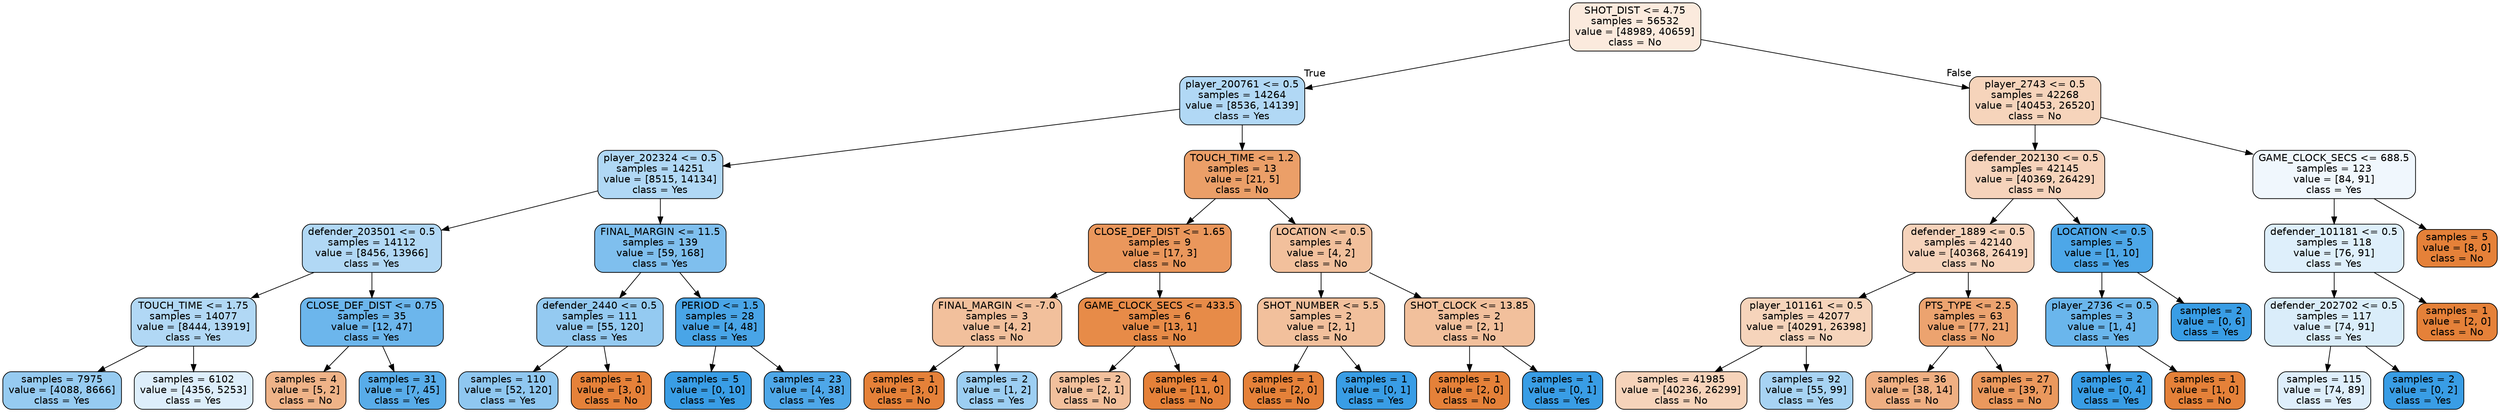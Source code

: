 digraph Tree {
node [shape=box, style="filled, rounded", color="black", fontname=helvetica] ;
edge [fontname=helvetica] ;
0 [label="SHOT_DIST <= 4.75\nsamples = 56532\nvalue = [48989, 40659]\nclass = No", fillcolor="#fbeadd"] ;
1 [label="player_200761 <= 0.5\nsamples = 14264\nvalue = [8536, 14139]\nclass = Yes", fillcolor="#b1d8f5"] ;
0 -> 1 [labeldistance=2.5, labelangle=45, headlabel="True"] ;
2 [label="player_202324 <= 0.5\nsamples = 14251\nvalue = [8515, 14134]\nclass = Yes", fillcolor="#b0d8f5"] ;
1 -> 2 ;
3 [label="defender_203501 <= 0.5\nsamples = 14112\nvalue = [8456, 13966]\nclass = Yes", fillcolor="#b1d8f5"] ;
2 -> 3 ;
4 [label="TOUCH_TIME <= 1.75\nsamples = 14077\nvalue = [8444, 13919]\nclass = Yes", fillcolor="#b1d8f5"] ;
3 -> 4 ;
5 [label="samples = 7975\nvalue = [4088, 8666]\nclass = Yes", fillcolor="#96cbf1"] ;
4 -> 5 ;
6 [label="samples = 6102\nvalue = [4356, 5253]\nclass = Yes", fillcolor="#ddeefb"] ;
4 -> 6 ;
7 [label="CLOSE_DEF_DIST <= 0.75\nsamples = 35\nvalue = [12, 47]\nclass = Yes", fillcolor="#6cb6ec"] ;
3 -> 7 ;
8 [label="samples = 4\nvalue = [5, 2]\nclass = No", fillcolor="#efb388"] ;
7 -> 8 ;
9 [label="samples = 31\nvalue = [7, 45]\nclass = Yes", fillcolor="#58ace9"] ;
7 -> 9 ;
10 [label="FINAL_MARGIN <= 11.5\nsamples = 139\nvalue = [59, 168]\nclass = Yes", fillcolor="#7fbfee"] ;
2 -> 10 ;
11 [label="defender_2440 <= 0.5\nsamples = 111\nvalue = [55, 120]\nclass = Yes", fillcolor="#94caf1"] ;
10 -> 11 ;
12 [label="samples = 110\nvalue = [52, 120]\nclass = Yes", fillcolor="#8fc7f0"] ;
11 -> 12 ;
13 [label="samples = 1\nvalue = [3, 0]\nclass = No", fillcolor="#e58139"] ;
11 -> 13 ;
14 [label="PERIOD <= 1.5\nsamples = 28\nvalue = [4, 48]\nclass = Yes", fillcolor="#49a5e7"] ;
10 -> 14 ;
15 [label="samples = 5\nvalue = [0, 10]\nclass = Yes", fillcolor="#399de5"] ;
14 -> 15 ;
16 [label="samples = 23\nvalue = [4, 38]\nclass = Yes", fillcolor="#4ea7e8"] ;
14 -> 16 ;
17 [label="TOUCH_TIME <= 1.2\nsamples = 13\nvalue = [21, 5]\nclass = No", fillcolor="#eb9f68"] ;
1 -> 17 ;
18 [label="CLOSE_DEF_DIST <= 1.65\nsamples = 9\nvalue = [17, 3]\nclass = No", fillcolor="#ea975c"] ;
17 -> 18 ;
19 [label="FINAL_MARGIN <= -7.0\nsamples = 3\nvalue = [4, 2]\nclass = No", fillcolor="#f2c09c"] ;
18 -> 19 ;
20 [label="samples = 1\nvalue = [3, 0]\nclass = No", fillcolor="#e58139"] ;
19 -> 20 ;
21 [label="samples = 2\nvalue = [1, 2]\nclass = Yes", fillcolor="#9ccef2"] ;
19 -> 21 ;
22 [label="GAME_CLOCK_SECS <= 433.5\nsamples = 6\nvalue = [13, 1]\nclass = No", fillcolor="#e78b48"] ;
18 -> 22 ;
23 [label="samples = 2\nvalue = [2, 1]\nclass = No", fillcolor="#f2c09c"] ;
22 -> 23 ;
24 [label="samples = 4\nvalue = [11, 0]\nclass = No", fillcolor="#e58139"] ;
22 -> 24 ;
25 [label="LOCATION <= 0.5\nsamples = 4\nvalue = [4, 2]\nclass = No", fillcolor="#f2c09c"] ;
17 -> 25 ;
26 [label="SHOT_NUMBER <= 5.5\nsamples = 2\nvalue = [2, 1]\nclass = No", fillcolor="#f2c09c"] ;
25 -> 26 ;
27 [label="samples = 1\nvalue = [2, 0]\nclass = No", fillcolor="#e58139"] ;
26 -> 27 ;
28 [label="samples = 1\nvalue = [0, 1]\nclass = Yes", fillcolor="#399de5"] ;
26 -> 28 ;
29 [label="SHOT_CLOCK <= 13.85\nsamples = 2\nvalue = [2, 1]\nclass = No", fillcolor="#f2c09c"] ;
25 -> 29 ;
30 [label="samples = 1\nvalue = [2, 0]\nclass = No", fillcolor="#e58139"] ;
29 -> 30 ;
31 [label="samples = 1\nvalue = [0, 1]\nclass = Yes", fillcolor="#399de5"] ;
29 -> 31 ;
32 [label="player_2743 <= 0.5\nsamples = 42268\nvalue = [40453, 26520]\nclass = No", fillcolor="#f6d4bb"] ;
0 -> 32 [labeldistance=2.5, labelangle=-45, headlabel="False"] ;
33 [label="defender_202130 <= 0.5\nsamples = 42145\nvalue = [40369, 26429]\nclass = No", fillcolor="#f6d3bb"] ;
32 -> 33 ;
34 [label="defender_1889 <= 0.5\nsamples = 42140\nvalue = [40368, 26419]\nclass = No", fillcolor="#f6d3bb"] ;
33 -> 34 ;
35 [label="player_101161 <= 0.5\nsamples = 42077\nvalue = [40291, 26398]\nclass = No", fillcolor="#f6d4bb"] ;
34 -> 35 ;
36 [label="samples = 41985\nvalue = [40236, 26299]\nclass = No", fillcolor="#f6d3ba"] ;
35 -> 36 ;
37 [label="samples = 92\nvalue = [55, 99]\nclass = Yes", fillcolor="#a7d3f3"] ;
35 -> 37 ;
38 [label="PTS_TYPE <= 2.5\nsamples = 63\nvalue = [77, 21]\nclass = No", fillcolor="#eca36f"] ;
34 -> 38 ;
39 [label="samples = 36\nvalue = [38, 14]\nclass = No", fillcolor="#efaf82"] ;
38 -> 39 ;
40 [label="samples = 27\nvalue = [39, 7]\nclass = No", fillcolor="#ea985d"] ;
38 -> 40 ;
41 [label="LOCATION <= 0.5\nsamples = 5\nvalue = [1, 10]\nclass = Yes", fillcolor="#4da7e8"] ;
33 -> 41 ;
42 [label="player_2736 <= 0.5\nsamples = 3\nvalue = [1, 4]\nclass = Yes", fillcolor="#6ab6ec"] ;
41 -> 42 ;
43 [label="samples = 2\nvalue = [0, 4]\nclass = Yes", fillcolor="#399de5"] ;
42 -> 43 ;
44 [label="samples = 1\nvalue = [1, 0]\nclass = No", fillcolor="#e58139"] ;
42 -> 44 ;
45 [label="samples = 2\nvalue = [0, 6]\nclass = Yes", fillcolor="#399de5"] ;
41 -> 45 ;
46 [label="GAME_CLOCK_SECS <= 688.5\nsamples = 123\nvalue = [84, 91]\nclass = Yes", fillcolor="#f0f7fd"] ;
32 -> 46 ;
47 [label="defender_101181 <= 0.5\nsamples = 118\nvalue = [76, 91]\nclass = Yes", fillcolor="#deeffb"] ;
46 -> 47 ;
48 [label="defender_202702 <= 0.5\nsamples = 117\nvalue = [74, 91]\nclass = Yes", fillcolor="#daedfa"] ;
47 -> 48 ;
49 [label="samples = 115\nvalue = [74, 89]\nclass = Yes", fillcolor="#deeefb"] ;
48 -> 49 ;
50 [label="samples = 2\nvalue = [0, 2]\nclass = Yes", fillcolor="#399de5"] ;
48 -> 50 ;
51 [label="samples = 1\nvalue = [2, 0]\nclass = No", fillcolor="#e58139"] ;
47 -> 51 ;
52 [label="samples = 5\nvalue = [8, 0]\nclass = No", fillcolor="#e58139"] ;
46 -> 52 ;
}